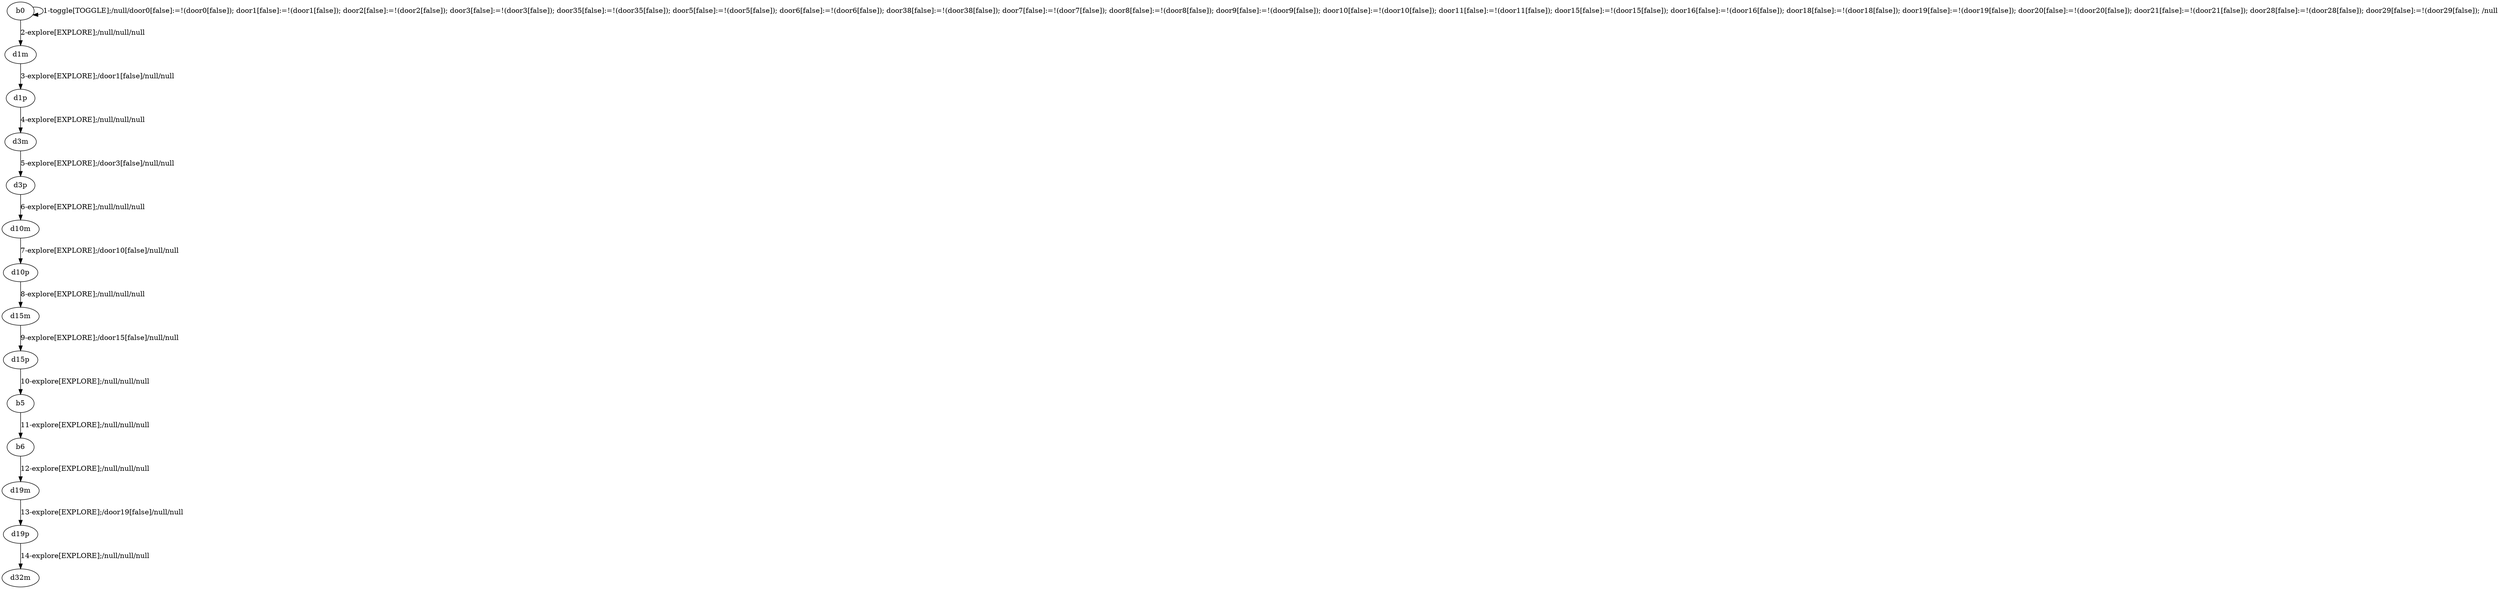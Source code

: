# Total number of goals covered by this test: 2
# b6 --> d19m
# b5 --> b6

digraph g {
"b0" -> "b0" [label = "1-toggle[TOGGLE];/null/door0[false]:=!(door0[false]); door1[false]:=!(door1[false]); door2[false]:=!(door2[false]); door3[false]:=!(door3[false]); door35[false]:=!(door35[false]); door5[false]:=!(door5[false]); door6[false]:=!(door6[false]); door38[false]:=!(door38[false]); door7[false]:=!(door7[false]); door8[false]:=!(door8[false]); door9[false]:=!(door9[false]); door10[false]:=!(door10[false]); door11[false]:=!(door11[false]); door15[false]:=!(door15[false]); door16[false]:=!(door16[false]); door18[false]:=!(door18[false]); door19[false]:=!(door19[false]); door20[false]:=!(door20[false]); door21[false]:=!(door21[false]); door28[false]:=!(door28[false]); door29[false]:=!(door29[false]); /null"];
"b0" -> "d1m" [label = "2-explore[EXPLORE];/null/null/null"];
"d1m" -> "d1p" [label = "3-explore[EXPLORE];/door1[false]/null/null"];
"d1p" -> "d3m" [label = "4-explore[EXPLORE];/null/null/null"];
"d3m" -> "d3p" [label = "5-explore[EXPLORE];/door3[false]/null/null"];
"d3p" -> "d10m" [label = "6-explore[EXPLORE];/null/null/null"];
"d10m" -> "d10p" [label = "7-explore[EXPLORE];/door10[false]/null/null"];
"d10p" -> "d15m" [label = "8-explore[EXPLORE];/null/null/null"];
"d15m" -> "d15p" [label = "9-explore[EXPLORE];/door15[false]/null/null"];
"d15p" -> "b5" [label = "10-explore[EXPLORE];/null/null/null"];
"b5" -> "b6" [label = "11-explore[EXPLORE];/null/null/null"];
"b6" -> "d19m" [label = "12-explore[EXPLORE];/null/null/null"];
"d19m" -> "d19p" [label = "13-explore[EXPLORE];/door19[false]/null/null"];
"d19p" -> "d32m" [label = "14-explore[EXPLORE];/null/null/null"];
}
